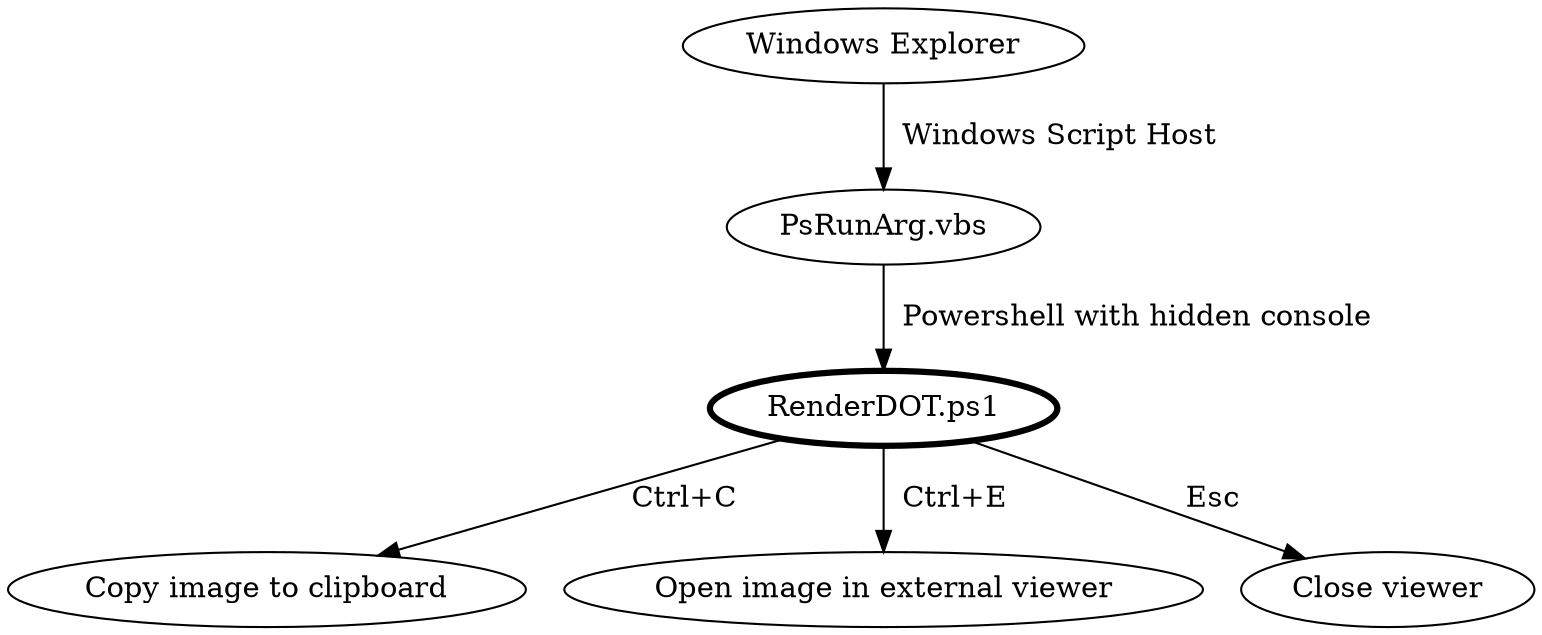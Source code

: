 digraph G {
	"Windows Explorer" -> "PsRunArg.vbs" [label="  Windows Script Host  "];
	"PsRunArg.vbs" -> "RenderDOT.ps1" [label="  Powershell with hidden console "];
	"RenderDOT.ps1" [penwidth=3];
	"RenderDOT.ps1" -> "Copy image to clipboard" [label="  Ctrl+C  "];
	"RenderDOT.ps1" -> "Open image in external viewer" [label="  Ctrl+E  "];
	"RenderDOT.ps1" -> "Close viewer" [label="  Esc  "];
}